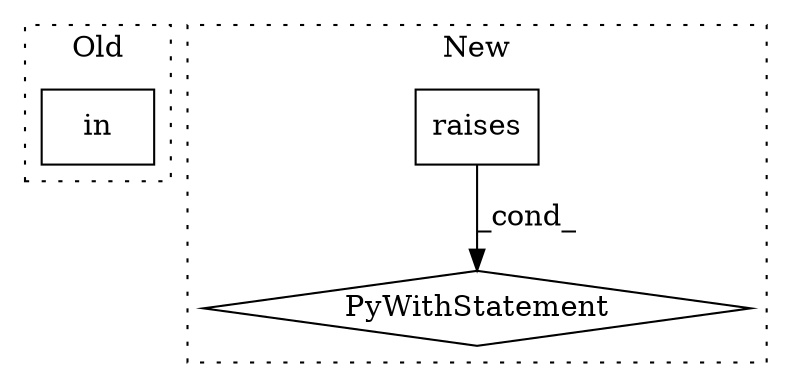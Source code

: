 digraph G {
subgraph cluster0 {
1 [label="in" a="105" s="6315" l="47" shape="box"];
label = "Old";
style="dotted";
}
subgraph cluster1 {
2 [label="raises" a="32" s="6089,6110" l="7,1" shape="box"];
3 [label="PyWithStatement" a="104" s="6072,6111" l="10,2" shape="diamond"];
label = "New";
style="dotted";
}
2 -> 3 [label="_cond_"];
}